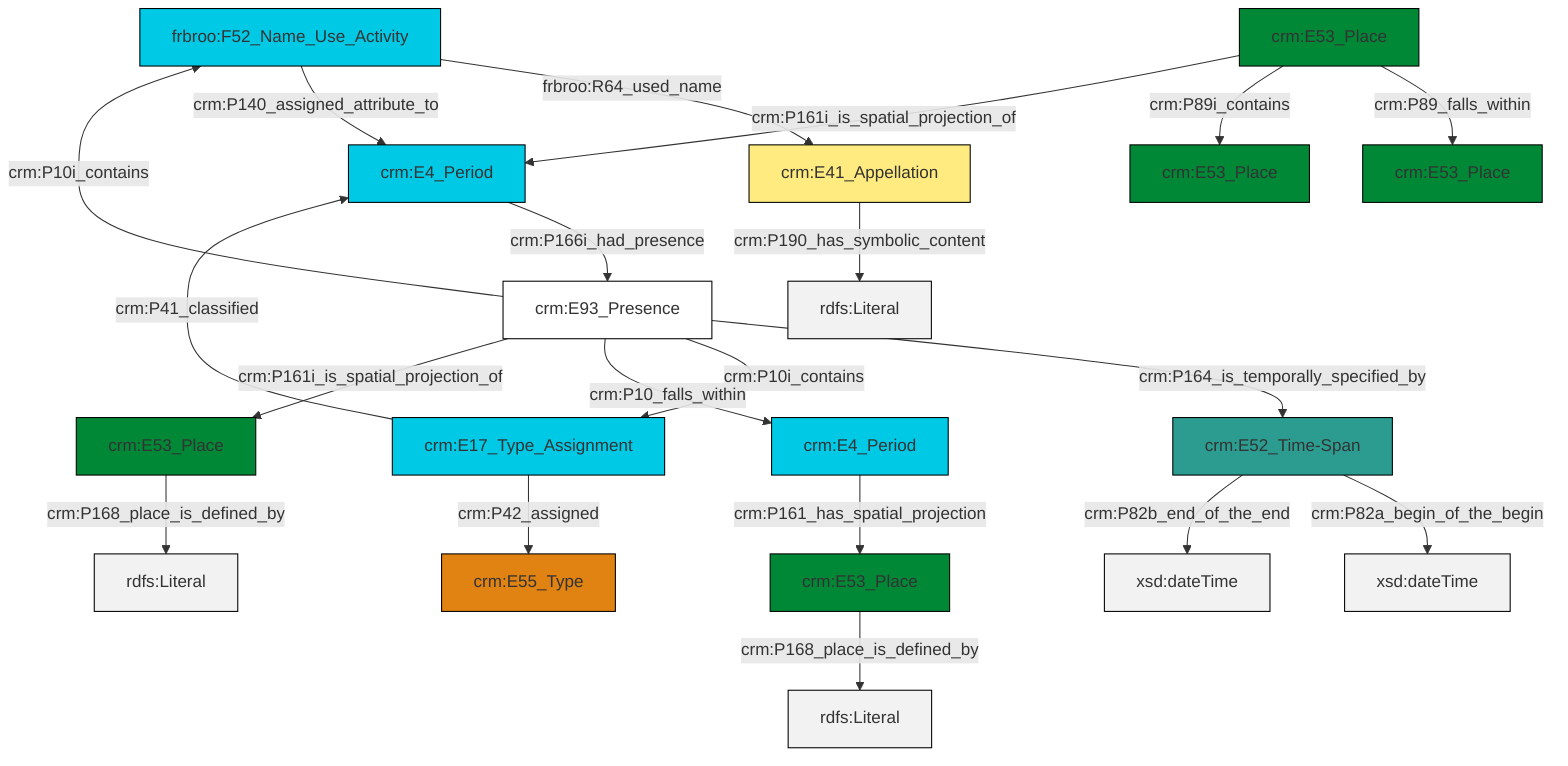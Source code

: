 graph TD
classDef Literal fill:#f2f2f2,stroke:#000000;
classDef CRM_Entity fill:#FFFFFF,stroke:#000000;
classDef Temporal_Entity fill:#00C9E6, stroke:#000000;
classDef Type fill:#E18312, stroke:#000000;
classDef Time-Span fill:#2C9C91, stroke:#000000;
classDef Appellation fill:#FFEB7F, stroke:#000000;
classDef Place fill:#008836, stroke:#000000;
classDef Persistent_Item fill:#B266B2, stroke:#000000;
classDef Conceptual_Object fill:#FFD700, stroke:#000000;
classDef Physical_Thing fill:#D2B48C, stroke:#000000;
classDef Actor fill:#f58aad, stroke:#000000;
classDef PC_Classes fill:#4ce600, stroke:#000000;
classDef Multi fill:#cccccc,stroke:#000000;

0["frbroo:F52_Name_Use_Activity"]:::Temporal_Entity -->|frbroo:R64_used_name| 1["crm:E41_Appellation"]:::Appellation
2["crm:E53_Place"]:::Place -->|crm:P168_place_is_defined_by| 3[rdfs:Literal]:::Literal
1["crm:E41_Appellation"]:::Appellation -->|crm:P190_has_symbolic_content| 4[rdfs:Literal]:::Literal
0["frbroo:F52_Name_Use_Activity"]:::Temporal_Entity -->|crm:P140_assigned_attribute_to| 5["crm:E4_Period"]:::Temporal_Entity
10["crm:E93_Presence"]:::CRM_Entity -->|crm:P164_is_temporally_specified_by| 11["crm:E52_Time-Span"]:::Time-Span
5["crm:E4_Period"]:::Temporal_Entity -->|crm:P166i_had_presence| 10["crm:E93_Presence"]:::CRM_Entity
10["crm:E93_Presence"]:::CRM_Entity -->|crm:P10i_contains| 8["crm:E17_Type_Assignment"]:::Temporal_Entity
15["crm:E53_Place"]:::Place -->|crm:P89_falls_within| 12["crm:E53_Place"]:::Place
11["crm:E52_Time-Span"]:::Time-Span -->|crm:P82a_begin_of_the_begin| 16[xsd:dateTime]:::Literal
10["crm:E93_Presence"]:::CRM_Entity -->|crm:P10i_contains| 0["frbroo:F52_Name_Use_Activity"]:::Temporal_Entity
18["crm:E4_Period"]:::Temporal_Entity -->|crm:P161_has_spatial_projection| 2["crm:E53_Place"]:::Place
15["crm:E53_Place"]:::Place -->|crm:P89i_contains| 6["crm:E53_Place"]:::Place
8["crm:E17_Type_Assignment"]:::Temporal_Entity -->|crm:P42_assigned| 20["crm:E55_Type"]:::Type
10["crm:E93_Presence"]:::CRM_Entity -->|crm:P10_falls_within| 18["crm:E4_Period"]:::Temporal_Entity
8["crm:E17_Type_Assignment"]:::Temporal_Entity -->|crm:P41_classified| 5["crm:E4_Period"]:::Temporal_Entity
23["crm:E53_Place"]:::Place -->|crm:P168_place_is_defined_by| 24[rdfs:Literal]:::Literal
10["crm:E93_Presence"]:::CRM_Entity -->|crm:P161i_is_spatial_projection_of| 23["crm:E53_Place"]:::Place
15["crm:E53_Place"]:::Place -->|crm:P161i_is_spatial_projection_of| 5["crm:E4_Period"]:::Temporal_Entity
11["crm:E52_Time-Span"]:::Time-Span -->|crm:P82b_end_of_the_end| 28[xsd:dateTime]:::Literal